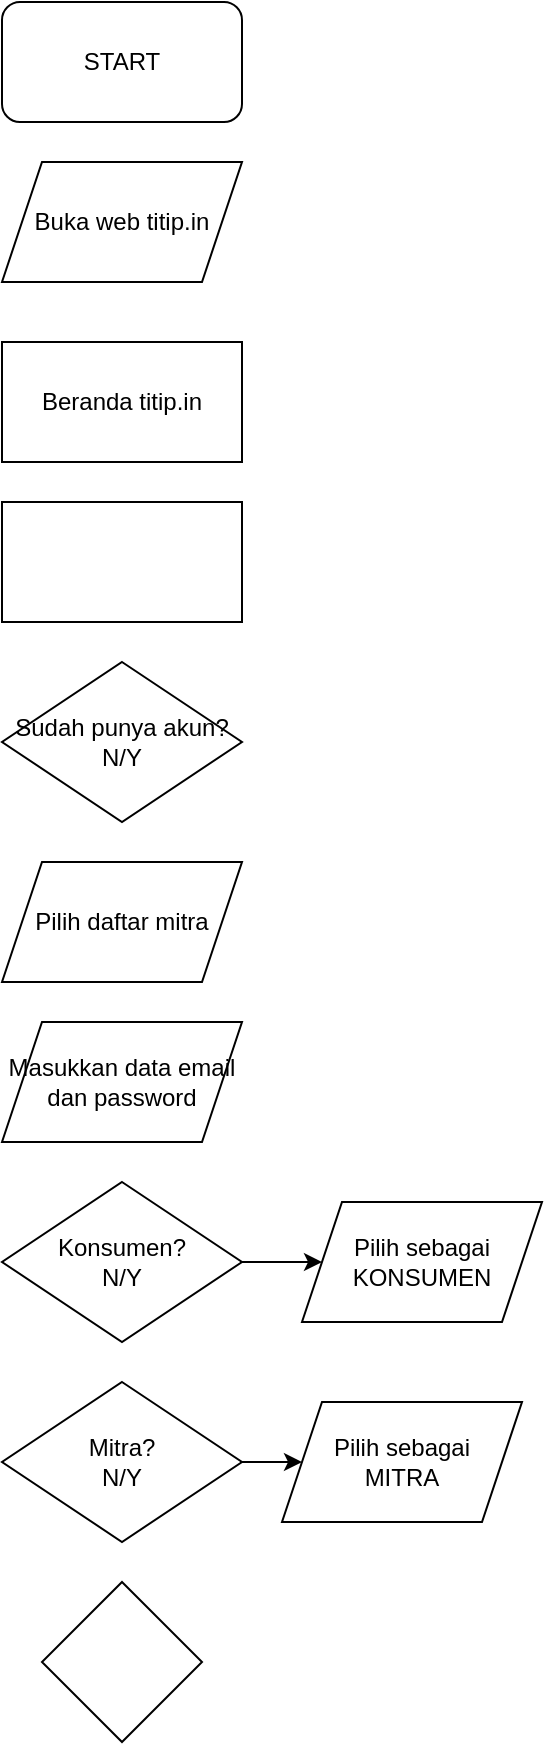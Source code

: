 <mxfile version="21.6.2" type="github" pages="2">
  <diagram name="TITIP.IN" id="L3-sZeAZvc1F-opA7N8f">
    <mxGraphModel dx="1492" dy="960" grid="1" gridSize="10" guides="1" tooltips="1" connect="1" arrows="1" fold="1" page="1" pageScale="1" pageWidth="850" pageHeight="1100" math="0" shadow="0">
      <root>
        <mxCell id="0" />
        <mxCell id="1" parent="0" />
        <mxCell id="sxi4cEkRbGD_M7ixQxOK-1" value="START" style="rounded=1;whiteSpace=wrap;html=1;" vertex="1" parent="1">
          <mxGeometry x="200" y="120" width="120" height="60" as="geometry" />
        </mxCell>
        <mxCell id="sxi4cEkRbGD_M7ixQxOK-13" style="edgeStyle=orthogonalEdgeStyle;rounded=0;orthogonalLoop=1;jettySize=auto;html=1;exitX=1;exitY=0.5;exitDx=0;exitDy=0;entryX=0;entryY=0.5;entryDx=0;entryDy=0;" edge="1" parent="1" source="sxi4cEkRbGD_M7ixQxOK-2" target="sxi4cEkRbGD_M7ixQxOK-12">
          <mxGeometry relative="1" as="geometry" />
        </mxCell>
        <mxCell id="sxi4cEkRbGD_M7ixQxOK-2" value="Mitra?&lt;br&gt;N/Y" style="rhombus;whiteSpace=wrap;html=1;" vertex="1" parent="1">
          <mxGeometry x="200" y="810" width="120" height="80" as="geometry" />
        </mxCell>
        <mxCell id="sxi4cEkRbGD_M7ixQxOK-3" value="Buka web titip.in" style="shape=parallelogram;perimeter=parallelogramPerimeter;whiteSpace=wrap;html=1;fixedSize=1;" vertex="1" parent="1">
          <mxGeometry x="200" y="200" width="120" height="60" as="geometry" />
        </mxCell>
        <mxCell id="sxi4cEkRbGD_M7ixQxOK-4" value="Beranda titip.in" style="rounded=0;whiteSpace=wrap;html=1;" vertex="1" parent="1">
          <mxGeometry x="200" y="290" width="120" height="60" as="geometry" />
        </mxCell>
        <mxCell id="sxi4cEkRbGD_M7ixQxOK-14" style="edgeStyle=orthogonalEdgeStyle;rounded=0;orthogonalLoop=1;jettySize=auto;html=1;exitX=1;exitY=0.5;exitDx=0;exitDy=0;entryX=0;entryY=0.5;entryDx=0;entryDy=0;" edge="1" parent="1" source="sxi4cEkRbGD_M7ixQxOK-5" target="sxi4cEkRbGD_M7ixQxOK-11">
          <mxGeometry relative="1" as="geometry" />
        </mxCell>
        <mxCell id="sxi4cEkRbGD_M7ixQxOK-5" value="Konsumen?&lt;br&gt;N/Y" style="rhombus;whiteSpace=wrap;html=1;" vertex="1" parent="1">
          <mxGeometry x="200" y="710" width="120" height="80" as="geometry" />
        </mxCell>
        <mxCell id="sxi4cEkRbGD_M7ixQxOK-6" value="Pilih daftar mitra" style="shape=parallelogram;perimeter=parallelogramPerimeter;whiteSpace=wrap;html=1;fixedSize=1;" vertex="1" parent="1">
          <mxGeometry x="200" y="550" width="120" height="60" as="geometry" />
        </mxCell>
        <mxCell id="sxi4cEkRbGD_M7ixQxOK-7" value="" style="whiteSpace=wrap;html=1;" vertex="1" parent="1">
          <mxGeometry x="200" y="370" width="120" height="60" as="geometry" />
        </mxCell>
        <mxCell id="sxi4cEkRbGD_M7ixQxOK-9" value="Sudah punya akun? N/Y" style="rhombus;whiteSpace=wrap;html=1;" vertex="1" parent="1">
          <mxGeometry x="200" y="450" width="120" height="80" as="geometry" />
        </mxCell>
        <mxCell id="sxi4cEkRbGD_M7ixQxOK-10" value="Masukkan data email dan password" style="shape=parallelogram;perimeter=parallelogramPerimeter;whiteSpace=wrap;html=1;fixedSize=1;" vertex="1" parent="1">
          <mxGeometry x="200" y="630" width="120" height="60" as="geometry" />
        </mxCell>
        <mxCell id="sxi4cEkRbGD_M7ixQxOK-11" value="Pilih sebagai KONSUMEN" style="shape=parallelogram;perimeter=parallelogramPerimeter;whiteSpace=wrap;html=1;fixedSize=1;" vertex="1" parent="1">
          <mxGeometry x="350" y="720" width="120" height="60" as="geometry" />
        </mxCell>
        <mxCell id="sxi4cEkRbGD_M7ixQxOK-12" value="Pilih sebagai&lt;br&gt;MITRA" style="shape=parallelogram;perimeter=parallelogramPerimeter;whiteSpace=wrap;html=1;fixedSize=1;" vertex="1" parent="1">
          <mxGeometry x="340" y="820" width="120" height="60" as="geometry" />
        </mxCell>
        <mxCell id="sxi4cEkRbGD_M7ixQxOK-15" value="" style="rhombus;whiteSpace=wrap;html=1;" vertex="1" parent="1">
          <mxGeometry x="220" y="910" width="80" height="80" as="geometry" />
        </mxCell>
      </root>
    </mxGraphModel>
  </diagram>
  <diagram id="7kIImK7Ijg0jxkmaqfD0" name="ACROSS">
    <mxGraphModel dx="746" dy="480" grid="1" gridSize="10" guides="1" tooltips="1" connect="1" arrows="1" fold="1" page="1" pageScale="1" pageWidth="850" pageHeight="1100" math="0" shadow="0">
      <root>
        <mxCell id="0" />
        <mxCell id="1" parent="0" />
      </root>
    </mxGraphModel>
  </diagram>
</mxfile>
